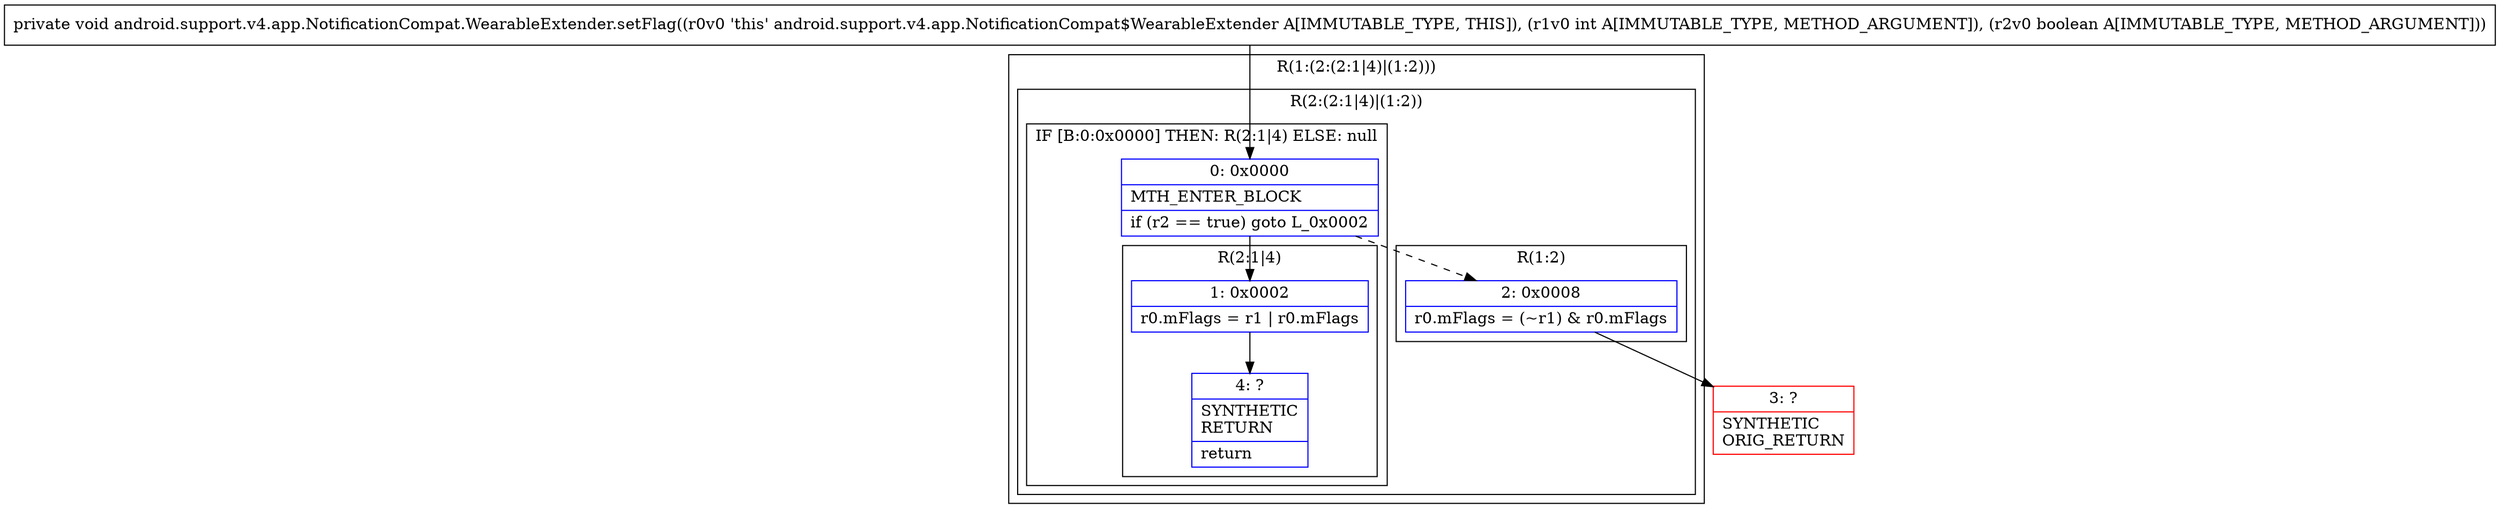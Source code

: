 digraph "CFG forandroid.support.v4.app.NotificationCompat.WearableExtender.setFlag(IZ)V" {
subgraph cluster_Region_1280746320 {
label = "R(1:(2:(2:1|4)|(1:2)))";
node [shape=record,color=blue];
subgraph cluster_Region_669530608 {
label = "R(2:(2:1|4)|(1:2))";
node [shape=record,color=blue];
subgraph cluster_IfRegion_722583765 {
label = "IF [B:0:0x0000] THEN: R(2:1|4) ELSE: null";
node [shape=record,color=blue];
Node_0 [shape=record,label="{0\:\ 0x0000|MTH_ENTER_BLOCK\l|if (r2 == true) goto L_0x0002\l}"];
subgraph cluster_Region_1489752314 {
label = "R(2:1|4)";
node [shape=record,color=blue];
Node_1 [shape=record,label="{1\:\ 0x0002|r0.mFlags = r1 \| r0.mFlags\l}"];
Node_4 [shape=record,label="{4\:\ ?|SYNTHETIC\lRETURN\l|return\l}"];
}
}
subgraph cluster_Region_561947792 {
label = "R(1:2)";
node [shape=record,color=blue];
Node_2 [shape=record,label="{2\:\ 0x0008|r0.mFlags = (~r1) & r0.mFlags\l}"];
}
}
}
Node_3 [shape=record,color=red,label="{3\:\ ?|SYNTHETIC\lORIG_RETURN\l}"];
MethodNode[shape=record,label="{private void android.support.v4.app.NotificationCompat.WearableExtender.setFlag((r0v0 'this' android.support.v4.app.NotificationCompat$WearableExtender A[IMMUTABLE_TYPE, THIS]), (r1v0 int A[IMMUTABLE_TYPE, METHOD_ARGUMENT]), (r2v0 boolean A[IMMUTABLE_TYPE, METHOD_ARGUMENT])) }"];
MethodNode -> Node_0;
Node_0 -> Node_1;
Node_0 -> Node_2[style=dashed];
Node_1 -> Node_4;
Node_2 -> Node_3;
}

